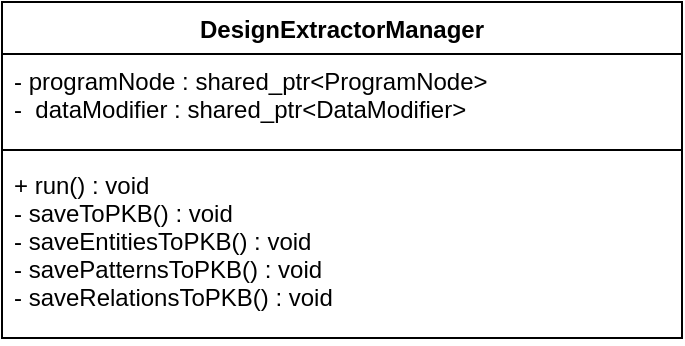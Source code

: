 <mxfile version="20.5.1" type="github">
  <diagram id="RCf9d5CUsMZ9T4uLRsl_" name="Page-1">
    <mxGraphModel dx="2062" dy="752" grid="1" gridSize="10" guides="1" tooltips="1" connect="1" arrows="1" fold="1" page="1" pageScale="1" pageWidth="850" pageHeight="1100" math="0" shadow="0">
      <root>
        <mxCell id="0" />
        <mxCell id="1" parent="0" />
        <mxCell id="GKFBhkDiTDTHRFN160G9-5" value="DesignExtractorManager&#xa;" style="swimlane;fontStyle=1;align=center;verticalAlign=top;childLayout=stackLayout;horizontal=1;startSize=26;horizontalStack=0;resizeParent=1;resizeParentMax=0;resizeLast=0;collapsible=1;marginBottom=0;" vertex="1" parent="1">
          <mxGeometry x="240" y="20" width="340" height="168" as="geometry" />
        </mxCell>
        <mxCell id="GKFBhkDiTDTHRFN160G9-6" value="- programNode : shared_ptr&lt;ProgramNode&gt;&#xa;-  dataModifier : shared_ptr&lt;DataModifier&gt;" style="text;strokeColor=none;fillColor=none;align=left;verticalAlign=top;spacingLeft=4;spacingRight=4;overflow=hidden;rotatable=0;points=[[0,0.5],[1,0.5]];portConstraint=eastwest;" vertex="1" parent="GKFBhkDiTDTHRFN160G9-5">
          <mxGeometry y="26" width="340" height="44" as="geometry" />
        </mxCell>
        <mxCell id="GKFBhkDiTDTHRFN160G9-7" value="" style="line;strokeWidth=1;fillColor=none;align=left;verticalAlign=middle;spacingTop=-1;spacingLeft=3;spacingRight=3;rotatable=0;labelPosition=right;points=[];portConstraint=eastwest;strokeColor=inherit;" vertex="1" parent="GKFBhkDiTDTHRFN160G9-5">
          <mxGeometry y="70" width="340" height="8" as="geometry" />
        </mxCell>
        <mxCell id="GKFBhkDiTDTHRFN160G9-8" value="+ run() : void&#xa;- saveToPKB() : void&#xa;- saveEntitiesToPKB() : void&#xa;- savePatternsToPKB() : void&#xa;- saveRelationsToPKB() : void&#xa;" style="text;strokeColor=none;fillColor=none;align=left;verticalAlign=top;spacingLeft=4;spacingRight=4;overflow=hidden;rotatable=0;points=[[0,0.5],[1,0.5]];portConstraint=eastwest;" vertex="1" parent="GKFBhkDiTDTHRFN160G9-5">
          <mxGeometry y="78" width="340" height="90" as="geometry" />
        </mxCell>
      </root>
    </mxGraphModel>
  </diagram>
</mxfile>

